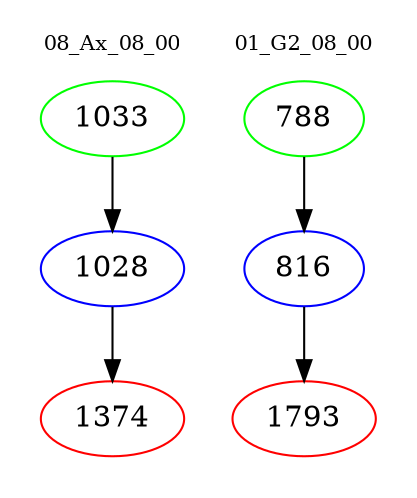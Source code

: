 digraph{
subgraph cluster_0 {
color = white
label = "08_Ax_08_00";
fontsize=10;
T0_1033 [label="1033", color="green"]
T0_1033 -> T0_1028 [color="black"]
T0_1028 [label="1028", color="blue"]
T0_1028 -> T0_1374 [color="black"]
T0_1374 [label="1374", color="red"]
}
subgraph cluster_1 {
color = white
label = "01_G2_08_00";
fontsize=10;
T1_788 [label="788", color="green"]
T1_788 -> T1_816 [color="black"]
T1_816 [label="816", color="blue"]
T1_816 -> T1_1793 [color="black"]
T1_1793 [label="1793", color="red"]
}
}
